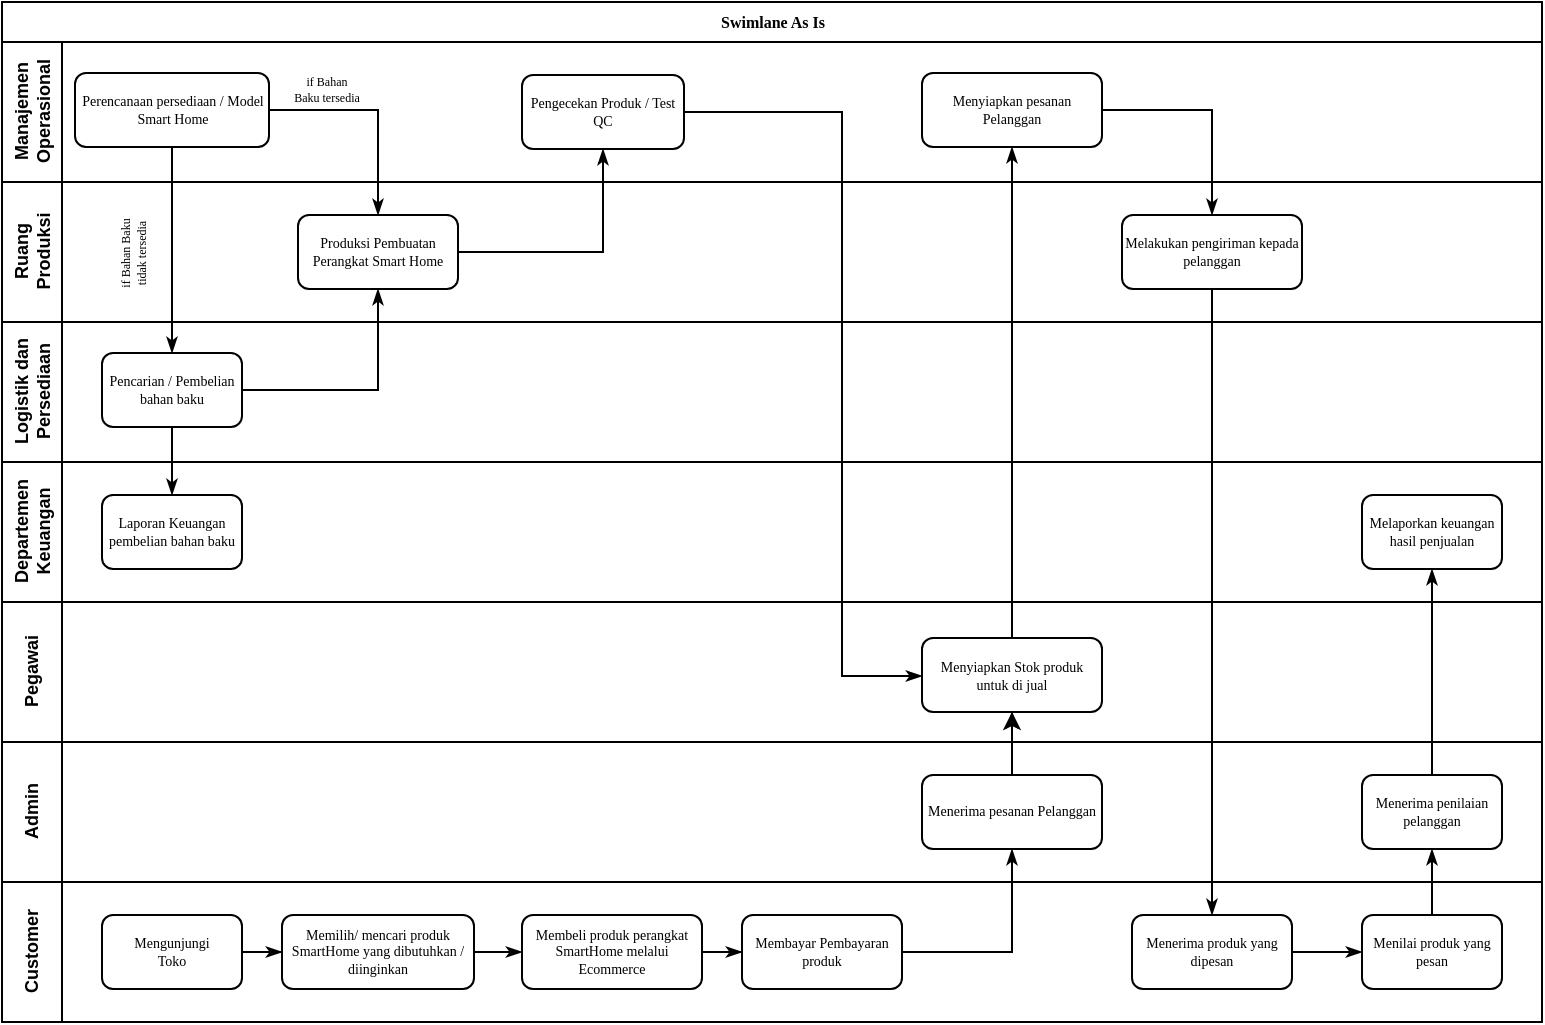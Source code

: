 <mxfile version="21.7.4" type="github">
  <diagram name="Page-1" id="c7488fd3-1785-93aa-aadb-54a6760d102a">
    <mxGraphModel dx="1050" dy="566" grid="1" gridSize="10" guides="1" tooltips="1" connect="1" arrows="1" fold="1" page="1" pageScale="1" pageWidth="1100" pageHeight="850" background="none" math="0" shadow="0">
      <root>
        <mxCell id="0" />
        <mxCell id="1" parent="0" />
        <mxCell id="2b4e8129b02d487f-1" value="Swimlane As Is" style="swimlane;html=1;childLayout=stackLayout;horizontal=1;startSize=20;horizontalStack=0;rounded=0;shadow=0;labelBackgroundColor=none;strokeWidth=1;fontFamily=Verdana;fontSize=8;align=center;" parent="1" vertex="1">
          <mxGeometry x="220" y="70" width="770" height="510" as="geometry" />
        </mxCell>
        <mxCell id="2b4e8129b02d487f-2" value="Manajemen&lt;br style=&quot;font-size: 9px;&quot;&gt;Operasional" style="swimlane;html=1;startSize=30;horizontal=0;fontSize=9;" parent="2b4e8129b02d487f-1" vertex="1">
          <mxGeometry y="20" width="770" height="70" as="geometry" />
        </mxCell>
        <mxCell id="2b4e8129b02d487f-6" value="Perencanaan persediaan / Model Smart Home" style="rounded=1;whiteSpace=wrap;html=1;shadow=0;labelBackgroundColor=none;strokeWidth=1;fontFamily=Verdana;fontSize=7;align=center;" parent="2b4e8129b02d487f-2" vertex="1">
          <mxGeometry x="36.5" y="15.5" width="97" height="37" as="geometry" />
        </mxCell>
        <mxCell id="EXiJSsDwTDuwI2L_ceVk-18" value="Pengecekan Produk / Test QC" style="rounded=1;whiteSpace=wrap;html=1;shadow=0;labelBackgroundColor=none;strokeWidth=1;fontFamily=Verdana;fontSize=7;align=center;" parent="2b4e8129b02d487f-2" vertex="1">
          <mxGeometry x="260" y="16.5" width="81" height="37" as="geometry" />
        </mxCell>
        <mxCell id="EXiJSsDwTDuwI2L_ceVk-45" value="Menyiapkan pesanan Pelanggan" style="rounded=1;whiteSpace=wrap;html=1;shadow=0;labelBackgroundColor=none;strokeWidth=1;fontFamily=Verdana;fontSize=7;align=center;" parent="2b4e8129b02d487f-2" vertex="1">
          <mxGeometry x="460" y="15.5" width="90" height="37" as="geometry" />
        </mxCell>
        <mxCell id="2b4e8129b02d487f-3" value="Ruang&lt;br style=&quot;font-size: 9px;&quot;&gt;Produksi" style="swimlane;html=1;startSize=30;horizontal=0;fontSize=9;" parent="2b4e8129b02d487f-1" vertex="1">
          <mxGeometry y="90" width="770" height="70" as="geometry" />
        </mxCell>
        <mxCell id="EXiJSsDwTDuwI2L_ceVk-14" value="Produksi Pembuatan Perangkat Smart Home" style="rounded=1;whiteSpace=wrap;html=1;shadow=0;labelBackgroundColor=none;strokeWidth=1;fontFamily=Verdana;fontSize=7;align=center;" parent="2b4e8129b02d487f-3" vertex="1">
          <mxGeometry x="148" y="16.5" width="80" height="37" as="geometry" />
        </mxCell>
        <mxCell id="EXiJSsDwTDuwI2L_ceVk-50" value="Melakukan pengiriman kepada pelanggan" style="rounded=1;whiteSpace=wrap;html=1;shadow=0;labelBackgroundColor=none;strokeWidth=1;fontFamily=Verdana;fontSize=7;align=center;" parent="2b4e8129b02d487f-3" vertex="1">
          <mxGeometry x="560" y="16.5" width="90" height="37" as="geometry" />
        </mxCell>
        <mxCell id="2b4e8129b02d487f-4" value="Logistik dan&lt;br style=&quot;font-size: 9px;&quot;&gt;Persediaan" style="swimlane;html=1;startSize=30;horizontal=0;fontSize=9;" parent="2b4e8129b02d487f-1" vertex="1">
          <mxGeometry y="160" width="770" height="70" as="geometry" />
        </mxCell>
        <mxCell id="2b4e8129b02d487f-12" value="Pencarian / Pembelian bahan baku" style="rounded=1;whiteSpace=wrap;html=1;shadow=0;labelBackgroundColor=none;strokeWidth=1;fontFamily=Verdana;fontSize=7;align=center;" parent="2b4e8129b02d487f-4" vertex="1">
          <mxGeometry x="50" y="15.5" width="70" height="37" as="geometry" />
        </mxCell>
        <mxCell id="EXiJSsDwTDuwI2L_ceVk-8" value="Departemen&lt;br style=&quot;border-color: var(--border-color);&quot;&gt;Keuangan" style="swimlane;html=1;startSize=30;horizontal=0;fontSize=9;" parent="2b4e8129b02d487f-1" vertex="1">
          <mxGeometry y="230" width="770" height="70" as="geometry" />
        </mxCell>
        <mxCell id="EXiJSsDwTDuwI2L_ceVk-22" value="Laporan Keuangan pembelian bahan baku" style="rounded=1;whiteSpace=wrap;html=1;shadow=0;labelBackgroundColor=none;strokeWidth=1;fontFamily=Verdana;fontSize=7;align=center;" parent="EXiJSsDwTDuwI2L_ceVk-8" vertex="1">
          <mxGeometry x="50" y="16.5" width="70" height="37" as="geometry" />
        </mxCell>
        <mxCell id="EXiJSsDwTDuwI2L_ceVk-60" value="Melaporkan keuangan hasil penjualan" style="rounded=1;whiteSpace=wrap;html=1;shadow=0;labelBackgroundColor=none;strokeWidth=1;fontFamily=Verdana;fontSize=7;align=center;" parent="EXiJSsDwTDuwI2L_ceVk-8" vertex="1">
          <mxGeometry x="680" y="16.5" width="70" height="37" as="geometry" />
        </mxCell>
        <mxCell id="EXiJSsDwTDuwI2L_ceVk-9" value="Pegawai" style="swimlane;html=1;startSize=30;horizontal=0;fontSize=9;" parent="2b4e8129b02d487f-1" vertex="1">
          <mxGeometry y="300" width="770" height="70" as="geometry" />
        </mxCell>
        <mxCell id="EXiJSsDwTDuwI2L_ceVk-28" value="Menyiapkan Stok produk untuk di jual" style="rounded=1;whiteSpace=wrap;html=1;shadow=0;labelBackgroundColor=none;strokeWidth=1;fontFamily=Verdana;fontSize=7;align=center;" parent="EXiJSsDwTDuwI2L_ceVk-9" vertex="1">
          <mxGeometry x="460" y="18" width="90" height="37" as="geometry" />
        </mxCell>
        <mxCell id="EXiJSsDwTDuwI2L_ceVk-15" value="if Bahan&lt;br style=&quot;font-size: 6px;&quot;&gt;Baku tersedia" style="edgeStyle=orthogonalEdgeStyle;rounded=0;html=1;labelBackgroundColor=none;startArrow=none;startFill=0;startSize=5;endArrow=classicThin;endFill=1;endSize=5;jettySize=auto;orthogonalLoop=1;strokeWidth=1;fontFamily=Verdana;fontSize=6;" parent="2b4e8129b02d487f-1" source="2b4e8129b02d487f-6" target="EXiJSsDwTDuwI2L_ceVk-14" edge="1">
          <mxGeometry x="-0.478" y="10" relative="1" as="geometry">
            <mxPoint as="offset" />
            <mxPoint x="147" y="59.97" as="sourcePoint" />
            <mxPoint x="205.03" y="120" as="targetPoint" />
          </mxGeometry>
        </mxCell>
        <mxCell id="2b4e8129b02d487f-24" value="if Bahan Baku&lt;br style=&quot;font-size: 6px;&quot;&gt;tidak tersedia" style="edgeStyle=orthogonalEdgeStyle;rounded=0;html=1;labelBackgroundColor=none;startArrow=none;startFill=0;startSize=5;endArrow=classicThin;endFill=1;endSize=5;jettySize=auto;orthogonalLoop=1;strokeWidth=1;fontFamily=Verdana;fontSize=6;verticalAlign=middle;horizontal=0;" parent="2b4e8129b02d487f-1" source="2b4e8129b02d487f-6" target="2b4e8129b02d487f-12" edge="1">
          <mxGeometry x="0.036" y="-19" relative="1" as="geometry">
            <mxPoint as="offset" />
          </mxGeometry>
        </mxCell>
        <mxCell id="EXiJSsDwTDuwI2L_ceVk-20" value="" style="edgeStyle=orthogonalEdgeStyle;rounded=0;html=1;labelBackgroundColor=none;startArrow=none;startFill=0;startSize=5;endArrow=classicThin;endFill=1;endSize=5;jettySize=auto;orthogonalLoop=1;strokeWidth=1;fontFamily=Verdana;fontSize=6;verticalAlign=middle;horizontal=0;" parent="2b4e8129b02d487f-1" source="EXiJSsDwTDuwI2L_ceVk-14" target="EXiJSsDwTDuwI2L_ceVk-18" edge="1">
          <mxGeometry x="0.036" y="-19" relative="1" as="geometry">
            <mxPoint x="320" y="114.5" as="sourcePoint" />
            <mxPoint x="320" y="253.5" as="targetPoint" />
            <mxPoint as="offset" />
          </mxGeometry>
        </mxCell>
        <mxCell id="EXiJSsDwTDuwI2L_ceVk-21" value="" style="edgeStyle=orthogonalEdgeStyle;rounded=0;html=1;labelBackgroundColor=none;startArrow=none;startFill=0;startSize=5;endArrow=classicThin;endFill=1;endSize=5;jettySize=auto;orthogonalLoop=1;strokeWidth=1;fontFamily=Verdana;fontSize=6;verticalAlign=middle;horizontal=0;" parent="2b4e8129b02d487f-1" source="2b4e8129b02d487f-12" target="EXiJSsDwTDuwI2L_ceVk-14" edge="1">
          <mxGeometry x="0.036" y="-19" relative="1" as="geometry">
            <mxPoint x="120" y="232" as="sourcePoint" />
            <mxPoint x="169" y="180" as="targetPoint" />
            <mxPoint as="offset" />
          </mxGeometry>
        </mxCell>
        <mxCell id="EXiJSsDwTDuwI2L_ceVk-23" value="" style="edgeStyle=orthogonalEdgeStyle;rounded=0;html=1;labelBackgroundColor=none;startArrow=none;startFill=0;startSize=5;endArrow=classicThin;endFill=1;endSize=5;jettySize=auto;orthogonalLoop=1;strokeWidth=1;fontFamily=Verdana;fontSize=6;verticalAlign=middle;horizontal=0;" parent="2b4e8129b02d487f-1" source="2b4e8129b02d487f-12" target="EXiJSsDwTDuwI2L_ceVk-22" edge="1">
          <mxGeometry relative="1" as="geometry">
            <mxPoint x="86.0" y="253.5" as="sourcePoint" />
            <mxPoint x="141" y="319" as="targetPoint" />
          </mxGeometry>
        </mxCell>
        <mxCell id="EXiJSsDwTDuwI2L_ceVk-10" value="Admin" style="swimlane;html=1;startSize=30;horizontal=0;fontSize=9;" parent="2b4e8129b02d487f-1" vertex="1">
          <mxGeometry y="370" width="770" height="70" as="geometry" />
        </mxCell>
        <mxCell id="EXiJSsDwTDuwI2L_ceVk-32" value="Menerima pesanan Pelanggan" style="rounded=1;whiteSpace=wrap;html=1;shadow=0;labelBackgroundColor=none;strokeWidth=1;fontFamily=Verdana;fontSize=7;align=center;" parent="EXiJSsDwTDuwI2L_ceVk-10" vertex="1">
          <mxGeometry x="460" y="16.5" width="90" height="37" as="geometry" />
        </mxCell>
        <mxCell id="EXiJSsDwTDuwI2L_ceVk-58" value="Menerima penilaian pelanggan" style="rounded=1;whiteSpace=wrap;html=1;shadow=0;labelBackgroundColor=none;strokeWidth=1;fontFamily=Verdana;fontSize=7;align=center;" parent="EXiJSsDwTDuwI2L_ceVk-10" vertex="1">
          <mxGeometry x="680" y="16.5" width="70" height="37" as="geometry" />
        </mxCell>
        <mxCell id="EXiJSsDwTDuwI2L_ceVk-36" value="Customer" style="swimlane;html=1;startSize=30;horizontal=0;fontSize=9;" parent="2b4e8129b02d487f-1" vertex="1">
          <mxGeometry y="440" width="770" height="70" as="geometry" />
        </mxCell>
        <mxCell id="EXiJSsDwTDuwI2L_ceVk-37" value="Mengunjungi&lt;br&gt;Toko" style="rounded=1;whiteSpace=wrap;html=1;shadow=0;labelBackgroundColor=none;strokeWidth=1;fontFamily=Verdana;fontSize=7;align=center;" parent="EXiJSsDwTDuwI2L_ceVk-36" vertex="1">
          <mxGeometry x="50" y="16.5" width="70" height="37" as="geometry" />
        </mxCell>
        <mxCell id="EXiJSsDwTDuwI2L_ceVk-38" value="Memilih/ mencari produk SmartHome yang dibutuhkan / diinginkan" style="rounded=1;whiteSpace=wrap;html=1;shadow=0;labelBackgroundColor=none;strokeWidth=1;fontFamily=Verdana;fontSize=7;align=center;" parent="EXiJSsDwTDuwI2L_ceVk-36" vertex="1">
          <mxGeometry x="140" y="16.5" width="96" height="37" as="geometry" />
        </mxCell>
        <mxCell id="EXiJSsDwTDuwI2L_ceVk-39" value="" style="edgeStyle=orthogonalEdgeStyle;rounded=0;html=1;labelBackgroundColor=none;startArrow=none;startFill=0;startSize=5;endArrow=classicThin;endFill=1;endSize=5;jettySize=auto;orthogonalLoop=1;strokeWidth=1;fontFamily=Verdana;fontSize=6;verticalAlign=middle;horizontal=0;" parent="EXiJSsDwTDuwI2L_ceVk-36" source="EXiJSsDwTDuwI2L_ceVk-37" target="EXiJSsDwTDuwI2L_ceVk-38" edge="1">
          <mxGeometry relative="1" as="geometry">
            <mxPoint x="96" y="-147" as="sourcePoint" />
            <mxPoint x="143" y="-25" as="targetPoint" />
          </mxGeometry>
        </mxCell>
        <mxCell id="EXiJSsDwTDuwI2L_ceVk-40" value="Membeli produk perangkat SmartHome melalui Ecommerce" style="rounded=1;whiteSpace=wrap;html=1;shadow=0;labelBackgroundColor=none;strokeWidth=1;fontFamily=Verdana;fontSize=7;align=center;" parent="EXiJSsDwTDuwI2L_ceVk-36" vertex="1">
          <mxGeometry x="260" y="16.5" width="90" height="37" as="geometry" />
        </mxCell>
        <mxCell id="EXiJSsDwTDuwI2L_ceVk-41" value="" style="edgeStyle=orthogonalEdgeStyle;rounded=0;html=1;labelBackgroundColor=none;startArrow=none;startFill=0;startSize=5;endArrow=classicThin;endFill=1;endSize=5;jettySize=auto;orthogonalLoop=1;strokeWidth=1;fontFamily=Verdana;fontSize=6;verticalAlign=middle;horizontal=0;" parent="EXiJSsDwTDuwI2L_ceVk-36" source="EXiJSsDwTDuwI2L_ceVk-38" target="EXiJSsDwTDuwI2L_ceVk-40" edge="1">
          <mxGeometry relative="1" as="geometry">
            <mxPoint x="130" y="45" as="sourcePoint" />
            <mxPoint x="154" y="45" as="targetPoint" />
          </mxGeometry>
        </mxCell>
        <mxCell id="EXiJSsDwTDuwI2L_ceVk-47" value="Membayar Pembayaran produk" style="rounded=1;whiteSpace=wrap;html=1;shadow=0;labelBackgroundColor=none;strokeWidth=1;fontFamily=Verdana;fontSize=7;align=center;" parent="EXiJSsDwTDuwI2L_ceVk-36" vertex="1">
          <mxGeometry x="370" y="16.5" width="80" height="37" as="geometry" />
        </mxCell>
        <mxCell id="EXiJSsDwTDuwI2L_ceVk-33" value="" style="edgeStyle=orthogonalEdgeStyle;rounded=0;html=1;labelBackgroundColor=none;startArrow=none;startFill=0;startSize=5;endArrow=classicThin;endFill=1;endSize=5;jettySize=auto;orthogonalLoop=1;strokeWidth=1;fontFamily=Verdana;fontSize=6;verticalAlign=middle;horizontal=0;" parent="EXiJSsDwTDuwI2L_ceVk-36" source="EXiJSsDwTDuwI2L_ceVk-40" target="EXiJSsDwTDuwI2L_ceVk-47" edge="1">
          <mxGeometry relative="1" as="geometry">
            <mxPoint x="305.03" y="-53.5" as="sourcePoint" />
            <mxPoint x="95" y="-113" as="targetPoint" />
          </mxGeometry>
        </mxCell>
        <mxCell id="EXiJSsDwTDuwI2L_ceVk-54" value="Menerima produk yang dipesan" style="rounded=1;whiteSpace=wrap;html=1;shadow=0;labelBackgroundColor=none;strokeWidth=1;fontFamily=Verdana;fontSize=7;align=center;" parent="EXiJSsDwTDuwI2L_ceVk-36" vertex="1">
          <mxGeometry x="565" y="16.5" width="80" height="37" as="geometry" />
        </mxCell>
        <mxCell id="EXiJSsDwTDuwI2L_ceVk-56" value="Menilai produk yang pesan" style="rounded=1;whiteSpace=wrap;html=1;shadow=0;labelBackgroundColor=none;strokeWidth=1;fontFamily=Verdana;fontSize=7;align=center;" parent="EXiJSsDwTDuwI2L_ceVk-36" vertex="1">
          <mxGeometry x="680" y="16.5" width="70" height="37" as="geometry" />
        </mxCell>
        <mxCell id="EXiJSsDwTDuwI2L_ceVk-57" value="" style="edgeStyle=orthogonalEdgeStyle;rounded=0;html=1;labelBackgroundColor=none;startArrow=none;startFill=0;startSize=5;endArrow=classicThin;endFill=1;endSize=5;jettySize=auto;orthogonalLoop=1;strokeWidth=1;fontFamily=Verdana;fontSize=6;verticalAlign=middle;horizontal=0;" parent="EXiJSsDwTDuwI2L_ceVk-36" source="EXiJSsDwTDuwI2L_ceVk-54" target="EXiJSsDwTDuwI2L_ceVk-56" edge="1">
          <mxGeometry relative="1" as="geometry">
            <mxPoint x="460" y="45" as="sourcePoint" />
            <mxPoint x="515" y="-7" as="targetPoint" />
          </mxGeometry>
        </mxCell>
        <mxCell id="EXiJSsDwTDuwI2L_ceVk-29" value="" style="edgeStyle=orthogonalEdgeStyle;rounded=0;html=1;labelBackgroundColor=none;startArrow=none;startFill=0;startSize=5;endArrow=classicThin;endFill=1;endSize=5;jettySize=auto;orthogonalLoop=1;strokeWidth=1;fontFamily=Verdana;fontSize=6;verticalAlign=middle;horizontal=0;" parent="2b4e8129b02d487f-1" source="EXiJSsDwTDuwI2L_ceVk-18" target="EXiJSsDwTDuwI2L_ceVk-28" edge="1">
          <mxGeometry x="0.036" y="-19" relative="1" as="geometry">
            <mxPoint x="240" y="135" as="sourcePoint" />
            <mxPoint x="290" y="83" as="targetPoint" />
            <mxPoint as="offset" />
            <Array as="points">
              <mxPoint x="420" y="55" />
              <mxPoint x="420" y="337" />
            </Array>
          </mxGeometry>
        </mxCell>
        <mxCell id="EXiJSsDwTDuwI2L_ceVk-44" style="edgeStyle=orthogonalEdgeStyle;rounded=0;orthogonalLoop=1;jettySize=auto;html=1;" parent="2b4e8129b02d487f-1" source="EXiJSsDwTDuwI2L_ceVk-32" target="EXiJSsDwTDuwI2L_ceVk-28" edge="1">
          <mxGeometry relative="1" as="geometry" />
        </mxCell>
        <mxCell id="EXiJSsDwTDuwI2L_ceVk-43" value="" style="edgeStyle=orthogonalEdgeStyle;rounded=0;html=1;labelBackgroundColor=none;startArrow=none;startFill=0;startSize=5;endArrow=classicThin;endFill=1;endSize=5;jettySize=auto;orthogonalLoop=1;strokeWidth=1;fontFamily=Verdana;fontSize=6;verticalAlign=middle;horizontal=0;" parent="2b4e8129b02d487f-1" source="EXiJSsDwTDuwI2L_ceVk-32" target="EXiJSsDwTDuwI2L_ceVk-28" edge="1">
          <mxGeometry relative="1" as="geometry">
            <mxPoint x="400" y="400" as="sourcePoint" />
            <mxPoint x="415" y="433" as="targetPoint" />
          </mxGeometry>
        </mxCell>
        <mxCell id="EXiJSsDwTDuwI2L_ceVk-49" value="" style="edgeStyle=orthogonalEdgeStyle;rounded=0;html=1;labelBackgroundColor=none;startArrow=none;startFill=0;startSize=5;endArrow=classicThin;endFill=1;endSize=5;jettySize=auto;orthogonalLoop=1;strokeWidth=1;fontFamily=Verdana;fontSize=6;verticalAlign=middle;horizontal=0;" parent="2b4e8129b02d487f-1" source="EXiJSsDwTDuwI2L_ceVk-47" target="EXiJSsDwTDuwI2L_ceVk-32" edge="1">
          <mxGeometry relative="1" as="geometry">
            <mxPoint x="360" y="485" as="sourcePoint" />
            <mxPoint x="380" y="485" as="targetPoint" />
            <Array as="points">
              <mxPoint x="505" y="475" />
            </Array>
          </mxGeometry>
        </mxCell>
        <mxCell id="EXiJSsDwTDuwI2L_ceVk-46" value="" style="edgeStyle=orthogonalEdgeStyle;rounded=0;html=1;labelBackgroundColor=none;startArrow=none;startFill=0;startSize=5;endArrow=classicThin;endFill=1;endSize=5;jettySize=auto;orthogonalLoop=1;strokeWidth=1;fontFamily=Verdana;fontSize=6;verticalAlign=middle;horizontal=0;" parent="2b4e8129b02d487f-1" source="EXiJSsDwTDuwI2L_ceVk-28" target="EXiJSsDwTDuwI2L_ceVk-45" edge="1">
          <mxGeometry relative="1" as="geometry">
            <mxPoint x="415" y="396" as="sourcePoint" />
            <mxPoint x="415" y="365" as="targetPoint" />
          </mxGeometry>
        </mxCell>
        <mxCell id="EXiJSsDwTDuwI2L_ceVk-52" value="" style="edgeStyle=orthogonalEdgeStyle;rounded=0;html=1;labelBackgroundColor=none;startArrow=none;startFill=0;startSize=5;endArrow=classicThin;endFill=1;endSize=5;jettySize=auto;orthogonalLoop=1;strokeWidth=1;fontFamily=Verdana;fontSize=6;verticalAlign=middle;horizontal=0;" parent="2b4e8129b02d487f-1" source="EXiJSsDwTDuwI2L_ceVk-45" target="EXiJSsDwTDuwI2L_ceVk-50" edge="1">
          <mxGeometry relative="1" as="geometry">
            <mxPoint x="515" y="328" as="sourcePoint" />
            <mxPoint x="515" y="83" as="targetPoint" />
          </mxGeometry>
        </mxCell>
        <mxCell id="EXiJSsDwTDuwI2L_ceVk-55" value="" style="edgeStyle=orthogonalEdgeStyle;rounded=0;html=1;labelBackgroundColor=none;startArrow=none;startFill=0;startSize=5;endArrow=classicThin;endFill=1;endSize=5;jettySize=auto;orthogonalLoop=1;strokeWidth=1;fontFamily=Verdana;fontSize=6;verticalAlign=middle;horizontal=0;" parent="2b4e8129b02d487f-1" source="EXiJSsDwTDuwI2L_ceVk-50" target="EXiJSsDwTDuwI2L_ceVk-54" edge="1">
          <mxGeometry relative="1" as="geometry">
            <mxPoint x="515" y="328" as="sourcePoint" />
            <mxPoint x="515" y="83" as="targetPoint" />
          </mxGeometry>
        </mxCell>
        <mxCell id="EXiJSsDwTDuwI2L_ceVk-59" value="" style="edgeStyle=orthogonalEdgeStyle;rounded=0;html=1;labelBackgroundColor=none;startArrow=none;startFill=0;startSize=5;endArrow=classicThin;endFill=1;endSize=5;jettySize=auto;orthogonalLoop=1;strokeWidth=1;fontFamily=Verdana;fontSize=6;verticalAlign=middle;horizontal=0;" parent="2b4e8129b02d487f-1" source="EXiJSsDwTDuwI2L_ceVk-56" target="EXiJSsDwTDuwI2L_ceVk-58" edge="1">
          <mxGeometry relative="1" as="geometry">
            <mxPoint x="715" y="480" as="sourcePoint" />
            <mxPoint x="690" y="485" as="targetPoint" />
          </mxGeometry>
        </mxCell>
        <mxCell id="EXiJSsDwTDuwI2L_ceVk-64" value="" style="edgeStyle=orthogonalEdgeStyle;rounded=0;html=1;labelBackgroundColor=none;startArrow=none;startFill=0;startSize=5;endArrow=classicThin;endFill=1;endSize=5;jettySize=auto;orthogonalLoop=1;strokeWidth=1;fontFamily=Verdana;fontSize=6;verticalAlign=middle;horizontal=0;" parent="2b4e8129b02d487f-1" source="EXiJSsDwTDuwI2L_ceVk-58" target="EXiJSsDwTDuwI2L_ceVk-60" edge="1">
          <mxGeometry relative="1" as="geometry">
            <mxPoint x="725" y="466" as="sourcePoint" />
            <mxPoint x="725" y="434" as="targetPoint" />
          </mxGeometry>
        </mxCell>
      </root>
    </mxGraphModel>
  </diagram>
</mxfile>
